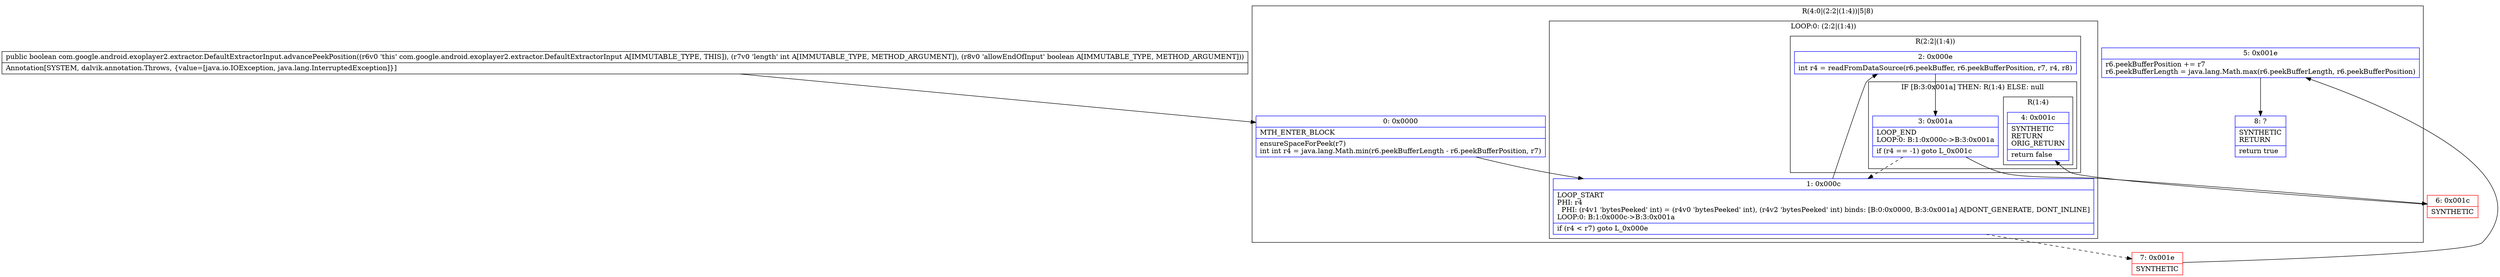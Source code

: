 digraph "CFG forcom.google.android.exoplayer2.extractor.DefaultExtractorInput.advancePeekPosition(IZ)Z" {
subgraph cluster_Region_667848749 {
label = "R(4:0|(2:2|(1:4))|5|8)";
node [shape=record,color=blue];
Node_0 [shape=record,label="{0\:\ 0x0000|MTH_ENTER_BLOCK\l|ensureSpaceForPeek(r7)\lint int r4 = java.lang.Math.min(r6.peekBufferLength \- r6.peekBufferPosition, r7)\l}"];
subgraph cluster_LoopRegion_244270971 {
label = "LOOP:0: (2:2|(1:4))";
node [shape=record,color=blue];
Node_1 [shape=record,label="{1\:\ 0x000c|LOOP_START\lPHI: r4 \l  PHI: (r4v1 'bytesPeeked' int) = (r4v0 'bytesPeeked' int), (r4v2 'bytesPeeked' int) binds: [B:0:0x0000, B:3:0x001a] A[DONT_GENERATE, DONT_INLINE]\lLOOP:0: B:1:0x000c\-\>B:3:0x001a\l|if (r4 \< r7) goto L_0x000e\l}"];
subgraph cluster_Region_220837873 {
label = "R(2:2|(1:4))";
node [shape=record,color=blue];
Node_2 [shape=record,label="{2\:\ 0x000e|int r4 = readFromDataSource(r6.peekBuffer, r6.peekBufferPosition, r7, r4, r8)\l}"];
subgraph cluster_IfRegion_683141213 {
label = "IF [B:3:0x001a] THEN: R(1:4) ELSE: null";
node [shape=record,color=blue];
Node_3 [shape=record,label="{3\:\ 0x001a|LOOP_END\lLOOP:0: B:1:0x000c\-\>B:3:0x001a\l|if (r4 == \-1) goto L_0x001c\l}"];
subgraph cluster_Region_1612885927 {
label = "R(1:4)";
node [shape=record,color=blue];
Node_4 [shape=record,label="{4\:\ 0x001c|SYNTHETIC\lRETURN\lORIG_RETURN\l|return false\l}"];
}
}
}
}
Node_5 [shape=record,label="{5\:\ 0x001e|r6.peekBufferPosition += r7\lr6.peekBufferLength = java.lang.Math.max(r6.peekBufferLength, r6.peekBufferPosition)\l}"];
Node_8 [shape=record,label="{8\:\ ?|SYNTHETIC\lRETURN\l|return true\l}"];
}
Node_6 [shape=record,color=red,label="{6\:\ 0x001c|SYNTHETIC\l}"];
Node_7 [shape=record,color=red,label="{7\:\ 0x001e|SYNTHETIC\l}"];
MethodNode[shape=record,label="{public boolean com.google.android.exoplayer2.extractor.DefaultExtractorInput.advancePeekPosition((r6v0 'this' com.google.android.exoplayer2.extractor.DefaultExtractorInput A[IMMUTABLE_TYPE, THIS]), (r7v0 'length' int A[IMMUTABLE_TYPE, METHOD_ARGUMENT]), (r8v0 'allowEndOfInput' boolean A[IMMUTABLE_TYPE, METHOD_ARGUMENT]))  | Annotation[SYSTEM, dalvik.annotation.Throws, \{value=[java.io.IOException, java.lang.InterruptedException]\}]\l}"];
MethodNode -> Node_0;
Node_0 -> Node_1;
Node_1 -> Node_2;
Node_1 -> Node_7[style=dashed];
Node_2 -> Node_3;
Node_3 -> Node_1[style=dashed];
Node_3 -> Node_6;
Node_5 -> Node_8;
Node_6 -> Node_4;
Node_7 -> Node_5;
}

